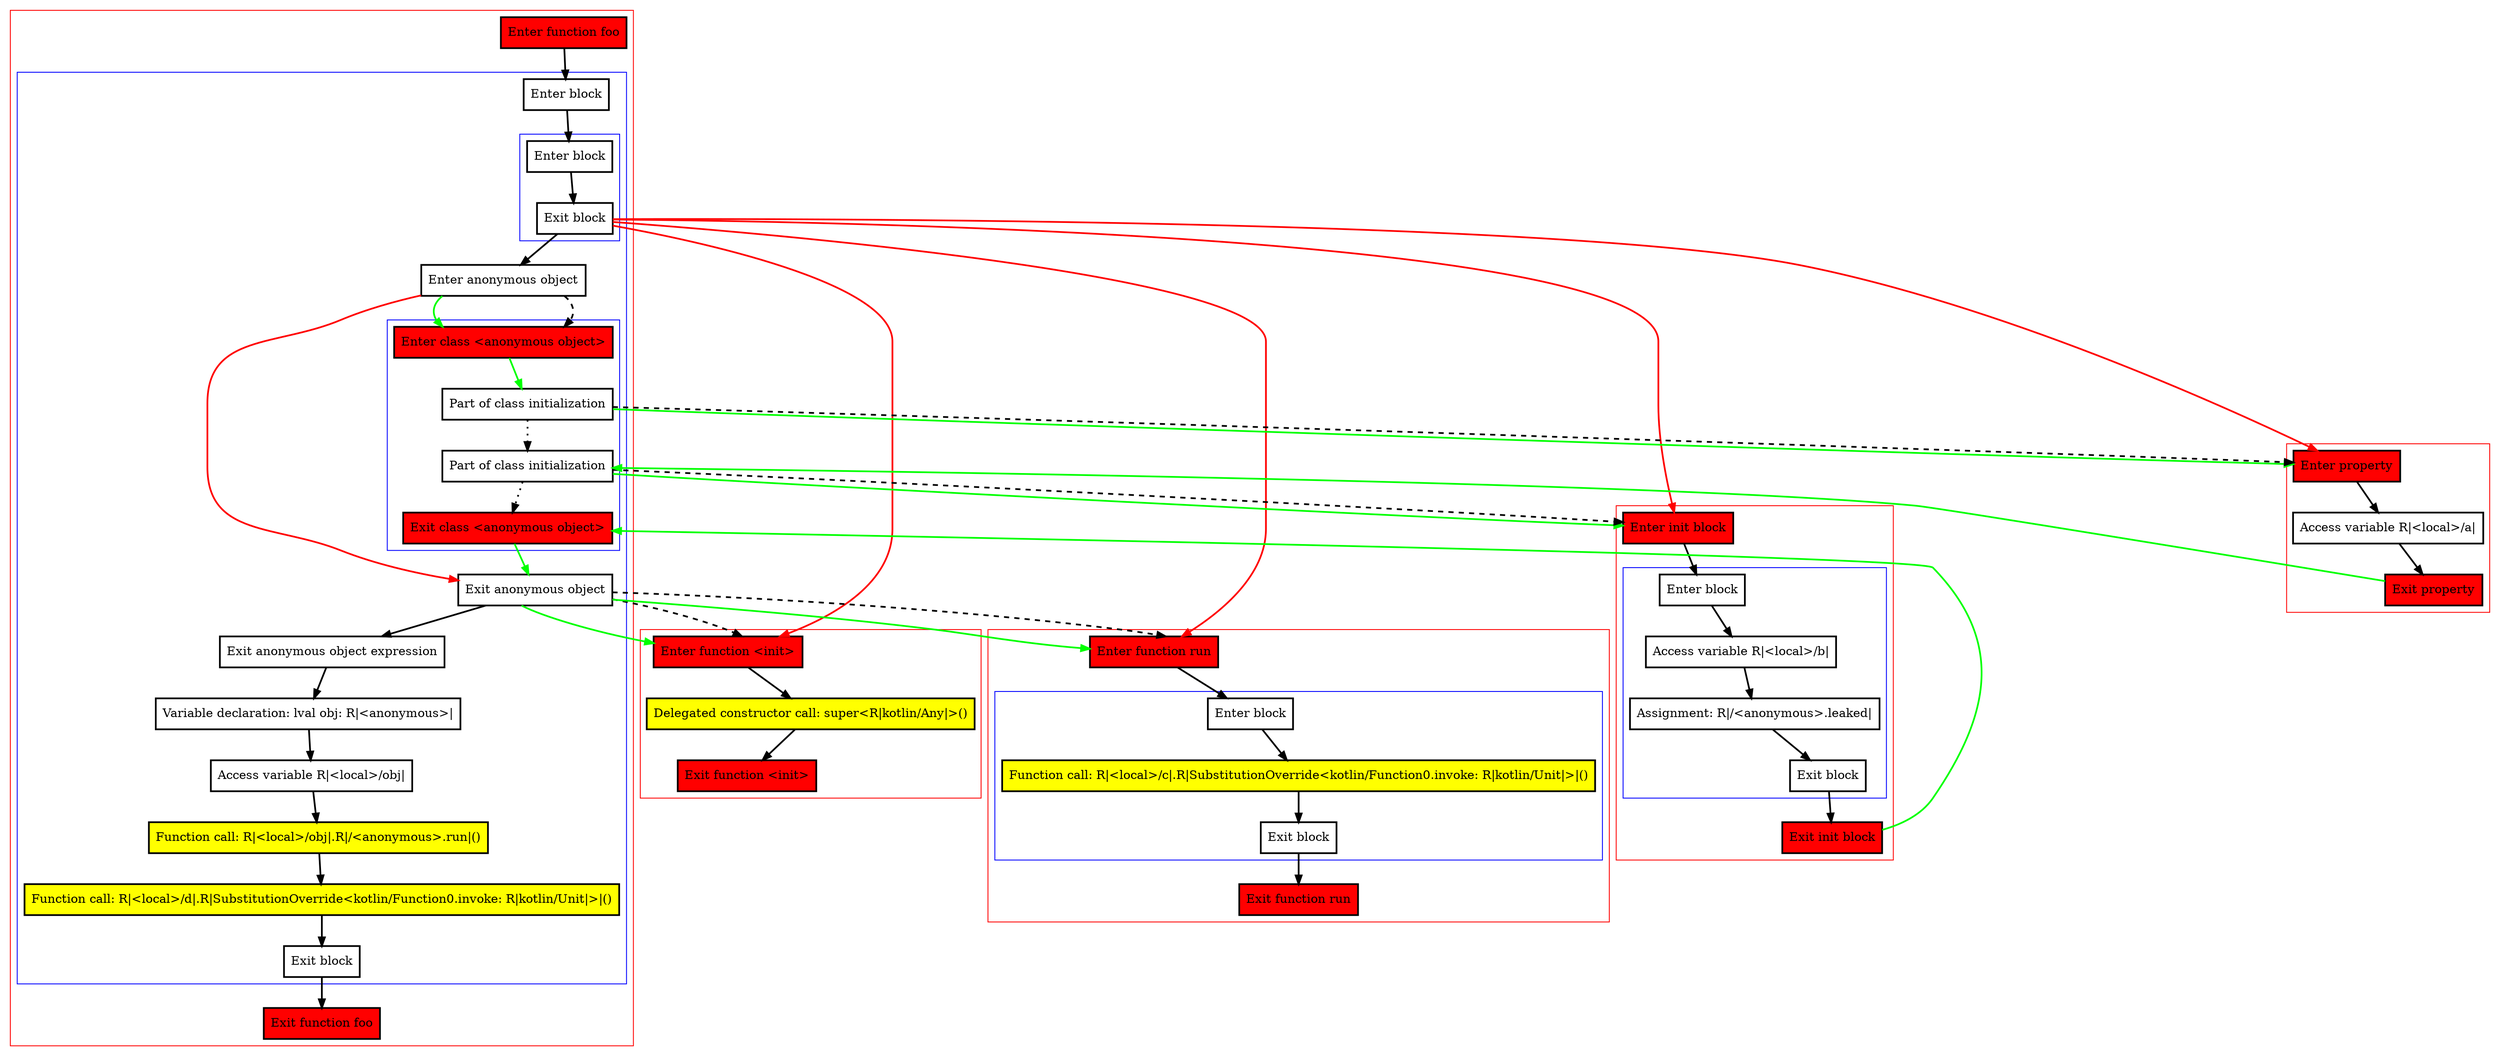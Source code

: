 digraph inAnonymousObject_kt {
    graph [nodesep=3]
    node [shape=box penwidth=2]
    edge [penwidth=2]

    subgraph cluster_0 {
        color=red
        0 [label="Enter function foo" style="filled" fillcolor=red];
        subgraph cluster_1 {
            color=blue
            1 [label="Enter block"];
            subgraph cluster_2 {
                color=blue
                2 [label="Enter block"];
                3 [label="Exit block"];
            }
            4 [label="Enter anonymous object"];
            subgraph cluster_3 {
                color=blue
                13 [label="Enter class <anonymous object>" style="filled" fillcolor=red];
                14 [label="Part of class initialization"];
                15 [label="Part of class initialization"];
                16 [label="Exit class <anonymous object>" style="filled" fillcolor=red];
            }
            5 [label="Exit anonymous object"];
            6 [label="Exit anonymous object expression"];
            7 [label="Variable declaration: lval obj: R|<anonymous>|"];
            8 [label="Access variable R|<local>/obj|"];
            9 [label="Function call: R|<local>/obj|.R|/<anonymous>.run|()" style="filled" fillcolor=yellow];
            10 [label="Function call: R|<local>/d|.R|SubstitutionOverride<kotlin/Function0.invoke: R|kotlin/Unit|>|()" style="filled" fillcolor=yellow];
            11 [label="Exit block"];
        }
        12 [label="Exit function foo" style="filled" fillcolor=red];
    }
    0 -> {1};
    1 -> {2};
    2 -> {3};
    3 -> {4};
    3 -> {37 40 43 49} [color=red];
    4 -> {5} [color=red];
    4 -> {13} [color=green];
    4 -> {13} [style=dashed];
    5 -> {6};
    5 -> {37 49} [color=green];
    5 -> {37 49} [style=dashed];
    6 -> {7};
    7 -> {8};
    8 -> {9};
    9 -> {10};
    10 -> {11};
    11 -> {12};
    13 -> {14} [color=green];
    14 -> {15} [style=dotted];
    14 -> {40} [color=green];
    14 -> {40} [style=dashed];
    15 -> {16} [style=dotted];
    15 -> {43} [color=green];
    15 -> {43} [style=dashed];
    16 -> {5} [color=green];

    subgraph cluster_4 {
        color=red
        37 [label="Enter function <init>" style="filled" fillcolor=red];
        38 [label="Delegated constructor call: super<R|kotlin/Any|>()" style="filled" fillcolor=yellow];
        39 [label="Exit function <init>" style="filled" fillcolor=red];
    }
    37 -> {38};
    38 -> {39};

    subgraph cluster_5 {
        color=red
        40 [label="Enter property" style="filled" fillcolor=red];
        41 [label="Access variable R|<local>/a|"];
        42 [label="Exit property" style="filled" fillcolor=red];
    }
    40 -> {41};
    41 -> {42};
    42 -> {15} [color=green];

    subgraph cluster_6 {
        color=red
        43 [label="Enter init block" style="filled" fillcolor=red];
        subgraph cluster_7 {
            color=blue
            44 [label="Enter block"];
            45 [label="Access variable R|<local>/b|"];
            46 [label="Assignment: R|/<anonymous>.leaked|"];
            47 [label="Exit block"];
        }
        48 [label="Exit init block" style="filled" fillcolor=red];
    }
    43 -> {44};
    44 -> {45};
    45 -> {46};
    46 -> {47};
    47 -> {48};
    48 -> {16} [color=green];

    subgraph cluster_8 {
        color=red
        49 [label="Enter function run" style="filled" fillcolor=red];
        subgraph cluster_9 {
            color=blue
            50 [label="Enter block"];
            51 [label="Function call: R|<local>/c|.R|SubstitutionOverride<kotlin/Function0.invoke: R|kotlin/Unit|>|()" style="filled" fillcolor=yellow];
            52 [label="Exit block"];
        }
        53 [label="Exit function run" style="filled" fillcolor=red];
    }
    49 -> {50};
    50 -> {51};
    51 -> {52};
    52 -> {53};

}
